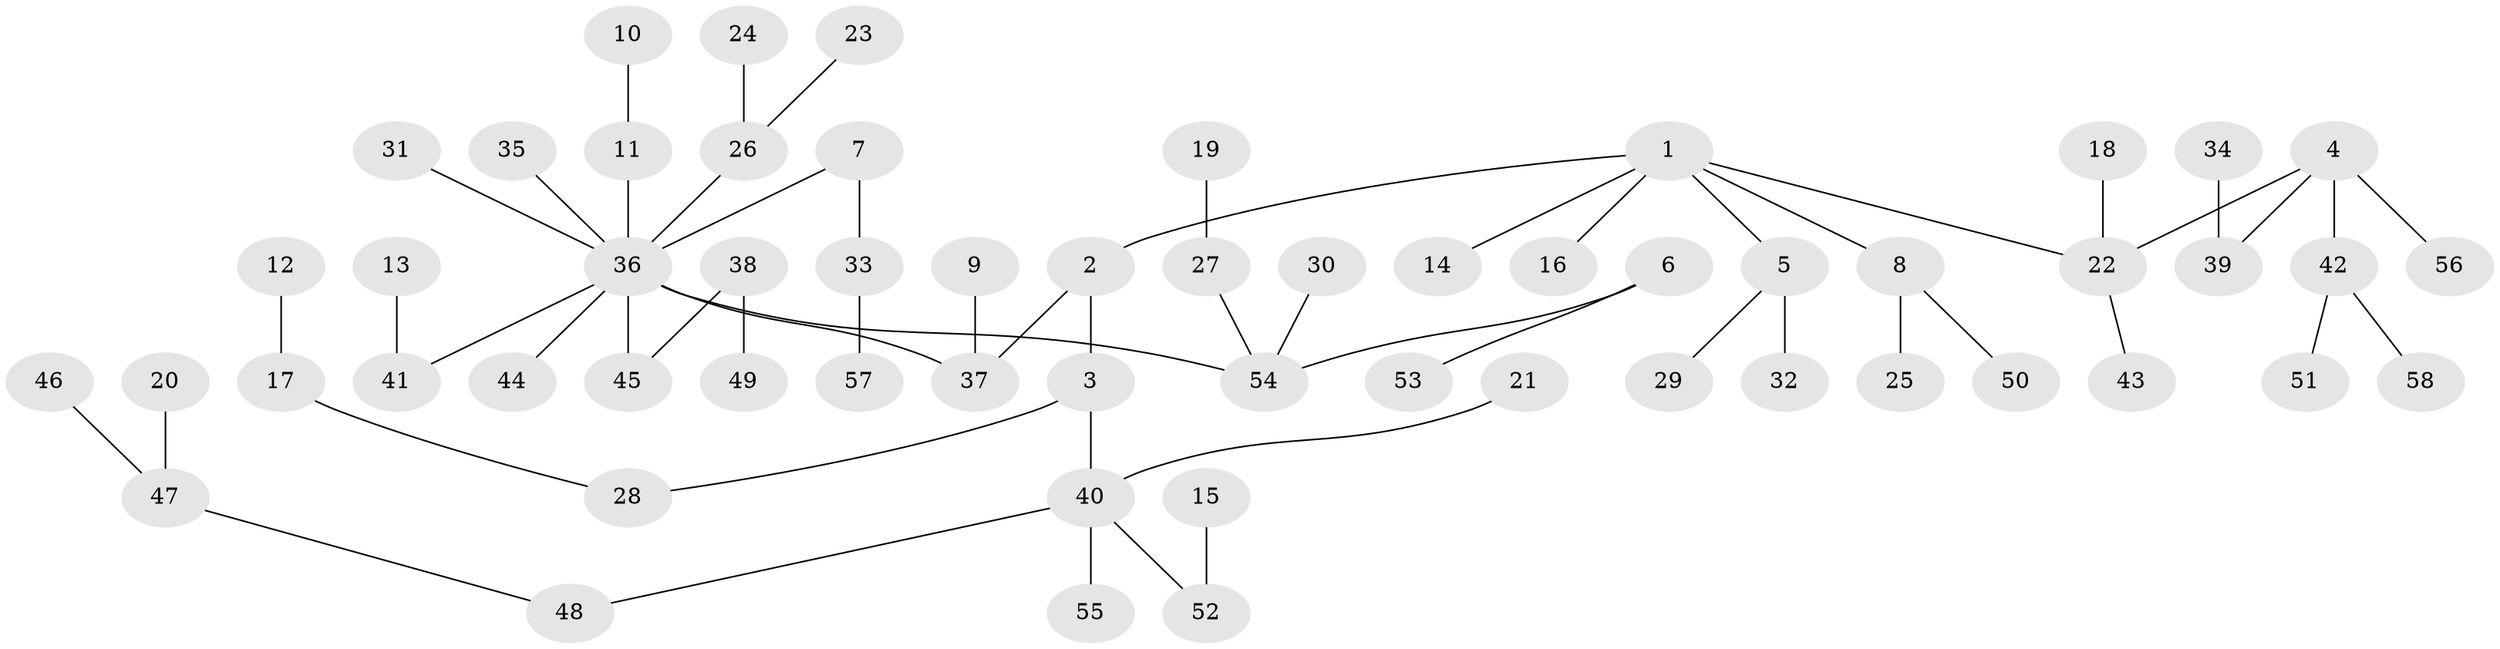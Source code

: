 // original degree distribution, {4: 0.06956521739130435, 5: 0.043478260869565216, 3: 0.16521739130434782, 1: 0.48695652173913045, 2: 0.22608695652173913, 6: 0.008695652173913044}
// Generated by graph-tools (version 1.1) at 2025/50/03/09/25 03:50:18]
// undirected, 58 vertices, 57 edges
graph export_dot {
graph [start="1"]
  node [color=gray90,style=filled];
  1;
  2;
  3;
  4;
  5;
  6;
  7;
  8;
  9;
  10;
  11;
  12;
  13;
  14;
  15;
  16;
  17;
  18;
  19;
  20;
  21;
  22;
  23;
  24;
  25;
  26;
  27;
  28;
  29;
  30;
  31;
  32;
  33;
  34;
  35;
  36;
  37;
  38;
  39;
  40;
  41;
  42;
  43;
  44;
  45;
  46;
  47;
  48;
  49;
  50;
  51;
  52;
  53;
  54;
  55;
  56;
  57;
  58;
  1 -- 2 [weight=1.0];
  1 -- 5 [weight=1.0];
  1 -- 8 [weight=1.0];
  1 -- 14 [weight=1.0];
  1 -- 16 [weight=1.0];
  1 -- 22 [weight=1.0];
  2 -- 3 [weight=1.0];
  2 -- 37 [weight=1.0];
  3 -- 28 [weight=1.0];
  3 -- 40 [weight=1.0];
  4 -- 22 [weight=1.0];
  4 -- 39 [weight=1.0];
  4 -- 42 [weight=1.0];
  4 -- 56 [weight=1.0];
  5 -- 29 [weight=1.0];
  5 -- 32 [weight=1.0];
  6 -- 53 [weight=1.0];
  6 -- 54 [weight=1.0];
  7 -- 33 [weight=1.0];
  7 -- 36 [weight=1.0];
  8 -- 25 [weight=1.0];
  8 -- 50 [weight=1.0];
  9 -- 37 [weight=1.0];
  10 -- 11 [weight=1.0];
  11 -- 36 [weight=1.0];
  12 -- 17 [weight=1.0];
  13 -- 41 [weight=1.0];
  15 -- 52 [weight=1.0];
  17 -- 28 [weight=1.0];
  18 -- 22 [weight=1.0];
  19 -- 27 [weight=1.0];
  20 -- 47 [weight=1.0];
  21 -- 40 [weight=1.0];
  22 -- 43 [weight=1.0];
  23 -- 26 [weight=1.0];
  24 -- 26 [weight=1.0];
  26 -- 36 [weight=1.0];
  27 -- 54 [weight=1.0];
  30 -- 54 [weight=1.0];
  31 -- 36 [weight=1.0];
  33 -- 57 [weight=1.0];
  34 -- 39 [weight=1.0];
  35 -- 36 [weight=1.0];
  36 -- 37 [weight=1.0];
  36 -- 41 [weight=1.0];
  36 -- 44 [weight=1.0];
  36 -- 45 [weight=1.0];
  36 -- 54 [weight=1.0];
  38 -- 45 [weight=1.0];
  38 -- 49 [weight=1.0];
  40 -- 48 [weight=1.0];
  40 -- 52 [weight=1.0];
  40 -- 55 [weight=1.0];
  42 -- 51 [weight=1.0];
  42 -- 58 [weight=1.0];
  46 -- 47 [weight=1.0];
  47 -- 48 [weight=1.0];
}
